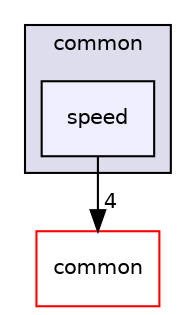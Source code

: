 digraph "modules/planning/common/speed" {
  compound=true
  node [ fontsize="10", fontname="Helvetica"];
  edge [ labelfontsize="10", labelfontname="Helvetica"];
  subgraph clusterdir_66bbc1175c980ce8ddd485259d3b02bb {
    graph [ bgcolor="#ddddee", pencolor="black", label="common" fontname="Helvetica", fontsize="10", URL="dir_66bbc1175c980ce8ddd485259d3b02bb.html"]
  dir_578bf7cef7ce07af57e5e7ff289f879c [shape=box, label="speed", style="filled", fillcolor="#eeeeff", pencolor="black", URL="dir_578bf7cef7ce07af57e5e7ff289f879c.html"];
  }
  dir_9a5e51f49964887903df6eed98080585 [shape=box label="common" fillcolor="white" style="filled" color="red" URL="dir_9a5e51f49964887903df6eed98080585.html"];
  dir_578bf7cef7ce07af57e5e7ff289f879c->dir_9a5e51f49964887903df6eed98080585 [headlabel="4", labeldistance=1.5 headhref="dir_000180_000050.html"];
}
